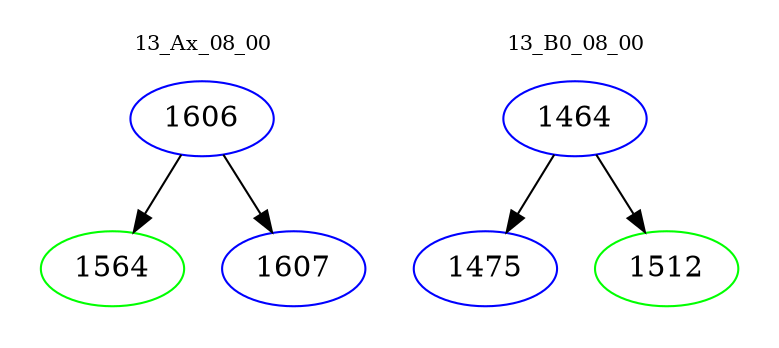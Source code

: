 digraph{
subgraph cluster_0 {
color = white
label = "13_Ax_08_00";
fontsize=10;
T0_1606 [label="1606", color="blue"]
T0_1606 -> T0_1564 [color="black"]
T0_1564 [label="1564", color="green"]
T0_1606 -> T0_1607 [color="black"]
T0_1607 [label="1607", color="blue"]
}
subgraph cluster_1 {
color = white
label = "13_B0_08_00";
fontsize=10;
T1_1464 [label="1464", color="blue"]
T1_1464 -> T1_1475 [color="black"]
T1_1475 [label="1475", color="blue"]
T1_1464 -> T1_1512 [color="black"]
T1_1512 [label="1512", color="green"]
}
}

